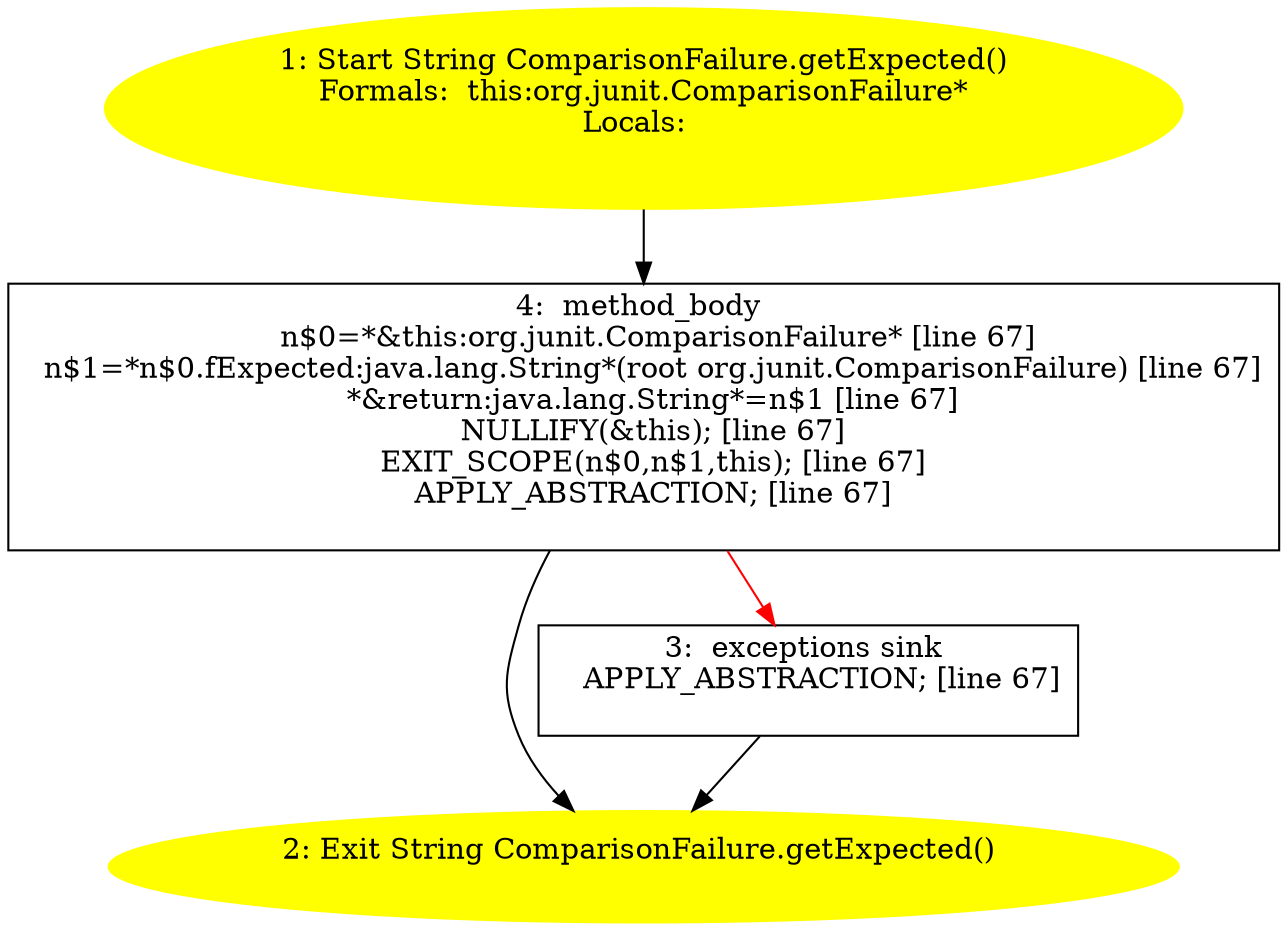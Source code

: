 /* @generated */
digraph cfg {
"org.junit.ComparisonFailure.getExpected():java.lang.String.178f7069a2bd8fcdf23e32b89f7907c6_1" [label="1: Start String ComparisonFailure.getExpected()\nFormals:  this:org.junit.ComparisonFailure*\nLocals:  \n  " color=yellow style=filled]
	

	 "org.junit.ComparisonFailure.getExpected():java.lang.String.178f7069a2bd8fcdf23e32b89f7907c6_1" -> "org.junit.ComparisonFailure.getExpected():java.lang.String.178f7069a2bd8fcdf23e32b89f7907c6_4" ;
"org.junit.ComparisonFailure.getExpected():java.lang.String.178f7069a2bd8fcdf23e32b89f7907c6_2" [label="2: Exit String ComparisonFailure.getExpected() \n  " color=yellow style=filled]
	

"org.junit.ComparisonFailure.getExpected():java.lang.String.178f7069a2bd8fcdf23e32b89f7907c6_3" [label="3:  exceptions sink \n   APPLY_ABSTRACTION; [line 67]\n " shape="box"]
	

	 "org.junit.ComparisonFailure.getExpected():java.lang.String.178f7069a2bd8fcdf23e32b89f7907c6_3" -> "org.junit.ComparisonFailure.getExpected():java.lang.String.178f7069a2bd8fcdf23e32b89f7907c6_2" ;
"org.junit.ComparisonFailure.getExpected():java.lang.String.178f7069a2bd8fcdf23e32b89f7907c6_4" [label="4:  method_body \n   n$0=*&this:org.junit.ComparisonFailure* [line 67]\n  n$1=*n$0.fExpected:java.lang.String*(root org.junit.ComparisonFailure) [line 67]\n  *&return:java.lang.String*=n$1 [line 67]\n  NULLIFY(&this); [line 67]\n  EXIT_SCOPE(n$0,n$1,this); [line 67]\n  APPLY_ABSTRACTION; [line 67]\n " shape="box"]
	

	 "org.junit.ComparisonFailure.getExpected():java.lang.String.178f7069a2bd8fcdf23e32b89f7907c6_4" -> "org.junit.ComparisonFailure.getExpected():java.lang.String.178f7069a2bd8fcdf23e32b89f7907c6_2" ;
	 "org.junit.ComparisonFailure.getExpected():java.lang.String.178f7069a2bd8fcdf23e32b89f7907c6_4" -> "org.junit.ComparisonFailure.getExpected():java.lang.String.178f7069a2bd8fcdf23e32b89f7907c6_3" [color="red" ];
}
